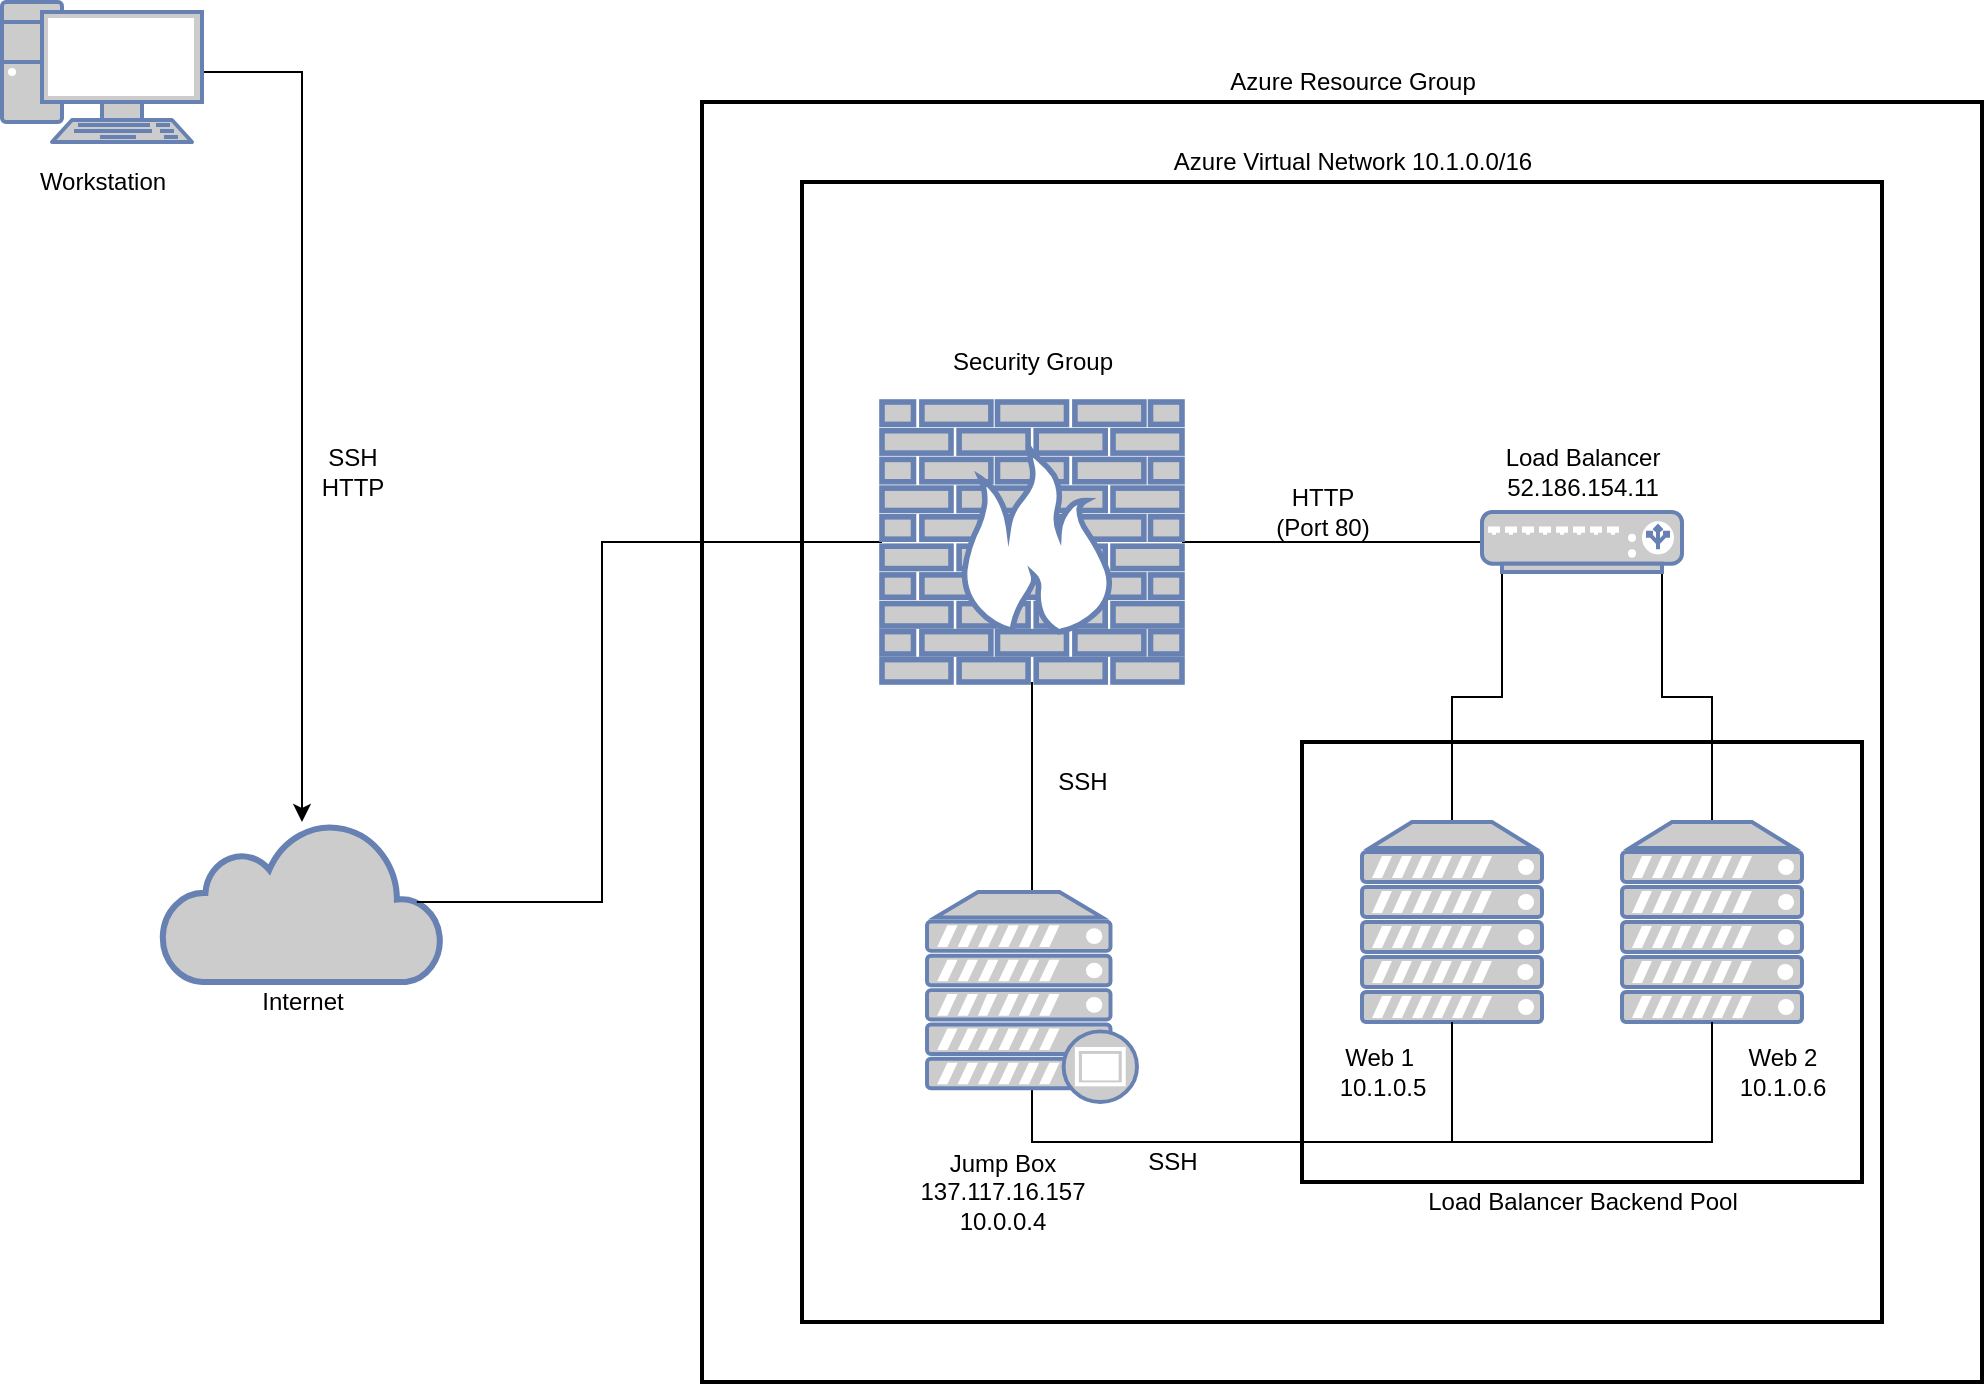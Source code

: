 <mxfile version="15.9.1" type="device"><diagram id="VUIN6gnFWrO7nGe89qZ6" name="Page-1"><mxGraphModel dx="739" dy="1112" grid="1" gridSize="10" guides="1" tooltips="1" connect="1" arrows="1" fold="1" page="1" pageScale="1" pageWidth="1100" pageHeight="850" math="0" shadow="0"><root><mxCell id="0"/><mxCell id="1" parent="0"/><mxCell id="bC_cXLdEo4tclNyHZ8fS-15" style="edgeStyle=orthogonalEdgeStyle;rounded=0;orthogonalLoop=1;jettySize=auto;html=1;exitX=1;exitY=0.5;exitDx=0;exitDy=0;exitPerimeter=0;" edge="1" parent="1" source="bC_cXLdEo4tclNyHZ8fS-5" target="bC_cXLdEo4tclNyHZ8fS-6"><mxGeometry relative="1" as="geometry"/></mxCell><mxCell id="bC_cXLdEo4tclNyHZ8fS-5" value="" style="fontColor=#0066CC;verticalAlign=top;verticalLabelPosition=bottom;labelPosition=center;align=center;html=1;outlineConnect=0;fillColor=#CCCCCC;strokeColor=#6881B3;gradientColor=none;gradientDirection=north;strokeWidth=2;shape=mxgraph.networks.pc;" vertex="1" parent="1"><mxGeometry x="90" y="110" width="100" height="70" as="geometry"/></mxCell><mxCell id="bC_cXLdEo4tclNyHZ8fS-6" value="" style="html=1;outlineConnect=0;fillColor=#CCCCCC;strokeColor=#6881B3;gradientColor=none;gradientDirection=north;strokeWidth=2;shape=mxgraph.networks.cloud;fontColor=#ffffff;" vertex="1" parent="1"><mxGeometry x="170" y="520" width="140" height="80" as="geometry"/></mxCell><mxCell id="bC_cXLdEo4tclNyHZ8fS-16" value="" style="whiteSpace=wrap;html=1;strokeWidth=2;" vertex="1" parent="1"><mxGeometry x="440" y="160" width="640" height="640" as="geometry"/></mxCell><mxCell id="bC_cXLdEo4tclNyHZ8fS-50" value="" style="whiteSpace=wrap;html=1;strokeWidth=2;" vertex="1" parent="1"><mxGeometry x="490" y="200" width="540" height="570" as="geometry"/></mxCell><mxCell id="bC_cXLdEo4tclNyHZ8fS-29" style="edgeStyle=orthogonalEdgeStyle;rounded=0;orthogonalLoop=1;jettySize=auto;html=1;exitX=0.5;exitY=1;exitDx=0;exitDy=0;exitPerimeter=0;endArrow=none;endFill=0;" edge="1" parent="1" source="bC_cXLdEo4tclNyHZ8fS-18" target="bC_cXLdEo4tclNyHZ8fS-21"><mxGeometry relative="1" as="geometry"/></mxCell><mxCell id="bC_cXLdEo4tclNyHZ8fS-57" style="edgeStyle=orthogonalEdgeStyle;rounded=0;orthogonalLoop=1;jettySize=auto;html=1;exitX=1;exitY=0.5;exitDx=0;exitDy=0;exitPerimeter=0;entryX=0;entryY=0.5;entryDx=0;entryDy=0;entryPerimeter=0;endArrow=none;endFill=0;" edge="1" parent="1" source="bC_cXLdEo4tclNyHZ8fS-18" target="bC_cXLdEo4tclNyHZ8fS-41"><mxGeometry relative="1" as="geometry"/></mxCell><mxCell id="bC_cXLdEo4tclNyHZ8fS-65" style="edgeStyle=orthogonalEdgeStyle;rounded=0;orthogonalLoop=1;jettySize=auto;html=1;exitX=0;exitY=0.5;exitDx=0;exitDy=0;exitPerimeter=0;entryX=0.91;entryY=0.5;entryDx=0;entryDy=0;entryPerimeter=0;endArrow=none;endFill=0;" edge="1" parent="1" source="bC_cXLdEo4tclNyHZ8fS-18" target="bC_cXLdEo4tclNyHZ8fS-6"><mxGeometry relative="1" as="geometry"><Array as="points"><mxPoint x="390" y="380"/><mxPoint x="390" y="560"/></Array></mxGeometry></mxCell><mxCell id="bC_cXLdEo4tclNyHZ8fS-18" value="" style="fontColor=#0066CC;verticalAlign=top;verticalLabelPosition=bottom;labelPosition=center;align=center;html=1;outlineConnect=0;fillColor=#CCCCCC;strokeColor=#6881B3;gradientColor=none;gradientDirection=north;strokeWidth=2;shape=mxgraph.networks.firewall;" vertex="1" parent="1"><mxGeometry x="530" y="310" width="150" height="140" as="geometry"/></mxCell><mxCell id="bC_cXLdEo4tclNyHZ8fS-51" value="" style="whiteSpace=wrap;html=1;strokeWidth=2;" vertex="1" parent="1"><mxGeometry x="740" y="480" width="280" height="220" as="geometry"/></mxCell><mxCell id="bC_cXLdEo4tclNyHZ8fS-59" style="edgeStyle=orthogonalEdgeStyle;rounded=0;orthogonalLoop=1;jettySize=auto;html=1;exitX=0.5;exitY=0;exitDx=0;exitDy=0;exitPerimeter=0;entryX=0.9;entryY=1;entryDx=0;entryDy=0;entryPerimeter=0;endArrow=none;endFill=0;" edge="1" parent="1" source="bC_cXLdEo4tclNyHZ8fS-19" target="bC_cXLdEo4tclNyHZ8fS-41"><mxGeometry relative="1" as="geometry"/></mxCell><mxCell id="bC_cXLdEo4tclNyHZ8fS-19" value="" style="fontColor=#0066CC;verticalAlign=top;verticalLabelPosition=bottom;labelPosition=center;align=center;html=1;outlineConnect=0;fillColor=#CCCCCC;strokeColor=#6881B3;gradientColor=none;gradientDirection=north;strokeWidth=2;shape=mxgraph.networks.server;" vertex="1" parent="1"><mxGeometry x="900" y="520" width="90" height="100" as="geometry"/></mxCell><mxCell id="bC_cXLdEo4tclNyHZ8fS-58" style="edgeStyle=orthogonalEdgeStyle;rounded=0;orthogonalLoop=1;jettySize=auto;html=1;exitX=0.5;exitY=0;exitDx=0;exitDy=0;exitPerimeter=0;entryX=0.1;entryY=1;entryDx=0;entryDy=0;entryPerimeter=0;endArrow=none;endFill=0;" edge="1" parent="1" source="bC_cXLdEo4tclNyHZ8fS-20" target="bC_cXLdEo4tclNyHZ8fS-41"><mxGeometry relative="1" as="geometry"/></mxCell><mxCell id="bC_cXLdEo4tclNyHZ8fS-20" value="" style="fontColor=#0066CC;verticalAlign=top;verticalLabelPosition=bottom;labelPosition=center;align=center;html=1;outlineConnect=0;fillColor=#CCCCCC;strokeColor=#6881B3;gradientColor=none;gradientDirection=north;strokeWidth=2;shape=mxgraph.networks.server;" vertex="1" parent="1"><mxGeometry x="770" y="520" width="90" height="100" as="geometry"/></mxCell><mxCell id="bC_cXLdEo4tclNyHZ8fS-61" style="edgeStyle=orthogonalEdgeStyle;rounded=0;orthogonalLoop=1;jettySize=auto;html=1;exitX=0.5;exitY=0.94;exitDx=0;exitDy=0;exitPerimeter=0;entryX=0.5;entryY=1;entryDx=0;entryDy=0;entryPerimeter=0;endArrow=none;endFill=0;" edge="1" parent="1" source="bC_cXLdEo4tclNyHZ8fS-21" target="bC_cXLdEo4tclNyHZ8fS-20"><mxGeometry relative="1" as="geometry"><Array as="points"><mxPoint x="605" y="680"/><mxPoint x="815" y="680"/></Array></mxGeometry></mxCell><mxCell id="bC_cXLdEo4tclNyHZ8fS-62" style="edgeStyle=orthogonalEdgeStyle;rounded=0;orthogonalLoop=1;jettySize=auto;html=1;exitX=0.5;exitY=0.94;exitDx=0;exitDy=0;exitPerimeter=0;entryX=0.5;entryY=1;entryDx=0;entryDy=0;entryPerimeter=0;endArrow=none;endFill=0;" edge="1" parent="1" source="bC_cXLdEo4tclNyHZ8fS-21" target="bC_cXLdEo4tclNyHZ8fS-19"><mxGeometry relative="1" as="geometry"><Array as="points"><mxPoint x="605" y="680"/><mxPoint x="945" y="680"/></Array></mxGeometry></mxCell><mxCell id="bC_cXLdEo4tclNyHZ8fS-21" value="" style="fontColor=#0066CC;verticalAlign=top;verticalLabelPosition=bottom;labelPosition=center;align=center;html=1;outlineConnect=0;fillColor=#CCCCCC;strokeColor=#6881B3;gradientColor=none;gradientDirection=north;strokeWidth=2;shape=mxgraph.networks.proxy_server;" vertex="1" parent="1"><mxGeometry x="552.5" y="555" width="105" height="105" as="geometry"/></mxCell><mxCell id="bC_cXLdEo4tclNyHZ8fS-41" value="" style="fontColor=#0066CC;verticalAlign=top;verticalLabelPosition=bottom;labelPosition=center;align=center;html=1;outlineConnect=0;fillColor=#CCCCCC;strokeColor=#6881B3;gradientColor=none;gradientDirection=north;strokeWidth=2;shape=mxgraph.networks.load_balancer;" vertex="1" parent="1"><mxGeometry x="830" y="365" width="100" height="30" as="geometry"/></mxCell><mxCell id="bC_cXLdEo4tclNyHZ8fS-45" value="Internet" style="text;html=1;resizable=0;autosize=1;align=center;verticalAlign=middle;points=[];fillColor=none;strokeColor=none;rounded=0;" vertex="1" parent="1"><mxGeometry x="210" y="600" width="60" height="20" as="geometry"/></mxCell><mxCell id="bC_cXLdEo4tclNyHZ8fS-47" value="Security Group" style="text;html=1;resizable=0;autosize=1;align=center;verticalAlign=middle;points=[];fillColor=none;strokeColor=none;rounded=0;" vertex="1" parent="1"><mxGeometry x="555" y="280" width="100" height="20" as="geometry"/></mxCell><mxCell id="bC_cXLdEo4tclNyHZ8fS-48" value="SSH&lt;br&gt;HTTP&lt;br&gt;" style="text;html=1;align=center;verticalAlign=middle;resizable=0;points=[];autosize=1;strokeColor=none;fillColor=none;" vertex="1" parent="1"><mxGeometry x="240" y="330" width="50" height="30" as="geometry"/></mxCell><mxCell id="bC_cXLdEo4tclNyHZ8fS-49" value="Azure Resource Group" style="text;html=1;align=center;verticalAlign=middle;resizable=0;points=[];autosize=1;strokeColor=none;fillColor=none;" vertex="1" parent="1"><mxGeometry x="695" y="140" width="140" height="20" as="geometry"/></mxCell><mxCell id="bC_cXLdEo4tclNyHZ8fS-60" value="SSH" style="text;html=1;align=center;verticalAlign=middle;resizable=0;points=[];autosize=1;strokeColor=none;fillColor=none;" vertex="1" parent="1"><mxGeometry x="610" y="490" width="40" height="20" as="geometry"/></mxCell><mxCell id="bC_cXLdEo4tclNyHZ8fS-66" value="HTTP &lt;br&gt;(Port&amp;nbsp;80)" style="text;html=1;align=center;verticalAlign=middle;resizable=0;points=[];autosize=1;strokeColor=none;fillColor=none;" vertex="1" parent="1"><mxGeometry x="720" y="350" width="60" height="30" as="geometry"/></mxCell><mxCell id="bC_cXLdEo4tclNyHZ8fS-67" value="Azure Virtual Network 10.1.0.0/16" style="text;html=1;align=center;verticalAlign=middle;resizable=0;points=[];autosize=1;strokeColor=none;fillColor=none;" vertex="1" parent="1"><mxGeometry x="670" y="180" width="190" height="20" as="geometry"/></mxCell><mxCell id="bC_cXLdEo4tclNyHZ8fS-69" value="Jump Box&lt;br&gt;137.117.16.157&lt;br&gt;10.0.0.4" style="text;html=1;align=center;verticalAlign=middle;resizable=0;points=[];autosize=1;strokeColor=none;fillColor=none;" vertex="1" parent="1"><mxGeometry x="540" y="680" width="100" height="50" as="geometry"/></mxCell><mxCell id="bC_cXLdEo4tclNyHZ8fS-70" value="Web 1&amp;nbsp;&lt;br&gt;10.1.0.5" style="text;html=1;align=center;verticalAlign=middle;resizable=0;points=[];autosize=1;strokeColor=none;fillColor=none;" vertex="1" parent="1"><mxGeometry x="750" y="630" width="60" height="30" as="geometry"/></mxCell><mxCell id="bC_cXLdEo4tclNyHZ8fS-72" value="Web 2&lt;br&gt;10.1.0.6&lt;br&gt;" style="text;html=1;align=center;verticalAlign=middle;resizable=0;points=[];autosize=1;strokeColor=none;fillColor=none;" vertex="1" parent="1"><mxGeometry x="950" y="630" width="60" height="30" as="geometry"/></mxCell><mxCell id="bC_cXLdEo4tclNyHZ8fS-73" value="Workstation" style="text;html=1;align=center;verticalAlign=middle;resizable=0;points=[];autosize=1;strokeColor=none;fillColor=none;" vertex="1" parent="1"><mxGeometry x="100" y="190" width="80" height="20" as="geometry"/></mxCell><mxCell id="bC_cXLdEo4tclNyHZ8fS-74" value="Load Balancer&lt;br&gt;52.186.154.11" style="text;html=1;align=center;verticalAlign=middle;resizable=0;points=[];autosize=1;strokeColor=none;fillColor=none;" vertex="1" parent="1"><mxGeometry x="835" y="330" width="90" height="30" as="geometry"/></mxCell><mxCell id="bC_cXLdEo4tclNyHZ8fS-75" value="Load Balancer Backend Pool" style="text;html=1;align=center;verticalAlign=middle;resizable=0;points=[];autosize=1;strokeColor=none;fillColor=none;" vertex="1" parent="1"><mxGeometry x="795" y="700" width="170" height="20" as="geometry"/></mxCell><mxCell id="bC_cXLdEo4tclNyHZ8fS-76" value="SSH" style="text;html=1;align=center;verticalAlign=middle;resizable=0;points=[];autosize=1;strokeColor=none;fillColor=none;" vertex="1" parent="1"><mxGeometry x="655" y="680" width="40" height="20" as="geometry"/></mxCell></root></mxGraphModel></diagram></mxfile>